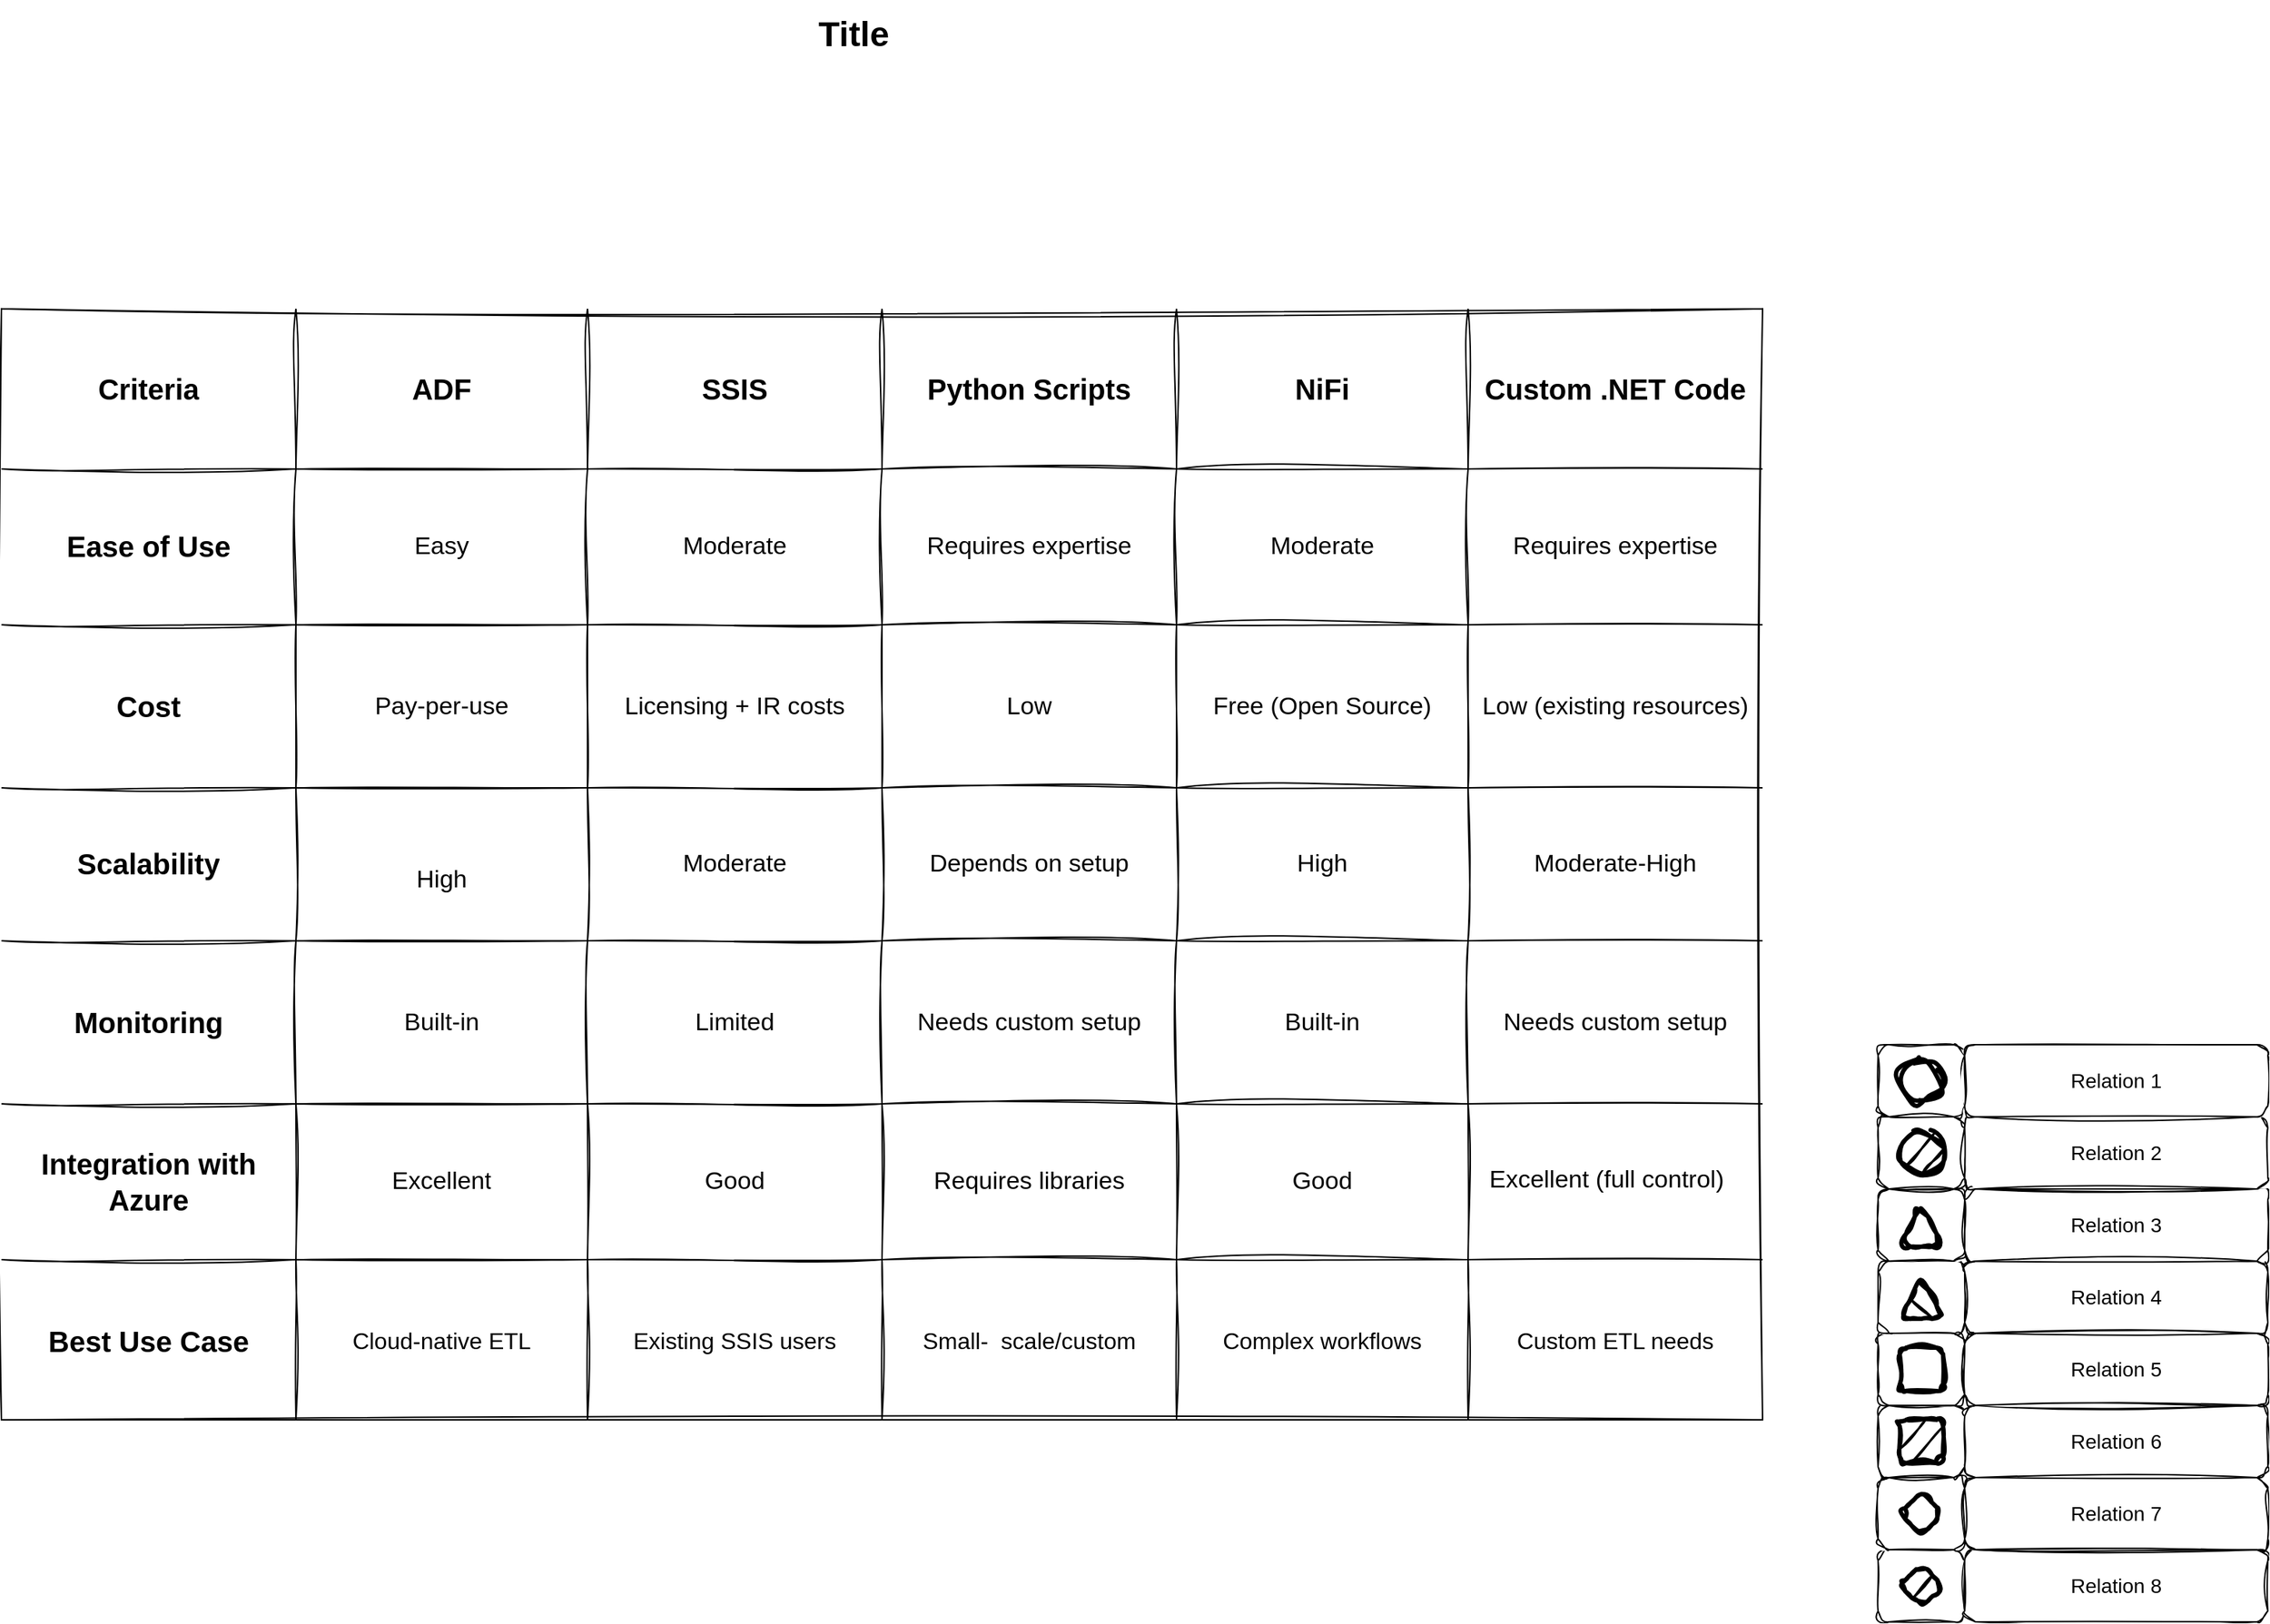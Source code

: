 <mxfile version="24.8.6">
  <diagram name="Page-1" id="bd83a815-5ea8-2e97-e5ec-87c9f400f2fa">
    <mxGraphModel dx="1615" dy="925" grid="1" gridSize="10" guides="1" tooltips="1" connect="1" arrows="1" fold="1" page="1" pageScale="1.5" pageWidth="1169" pageHeight="826" background="none" math="0" shadow="0">
      <root>
        <mxCell id="0" style=";html=1;" />
        <mxCell id="1" style=";html=1;" parent="0" />
        <mxCell id="1516e18e63f93b96-4" value="" style="whiteSpace=wrap;html=1;rounded=1;shadow=0;strokeWidth=1;fontSize=14;sketch=1;curveFitting=1;jiggle=2;" parent="1" vertex="1">
          <mxGeometry x="1400" y="1140" width="60" height="50" as="geometry" />
        </mxCell>
        <mxCell id="1516e18e63f93b96-5" value="Relation 8" style="whiteSpace=wrap;html=1;rounded=1;shadow=0;strokeWidth=1;fontSize=14;sketch=1;curveFitting=1;jiggle=2;" parent="1" vertex="1">
          <mxGeometry x="1460" y="1140" width="210" height="50" as="geometry" />
        </mxCell>
        <mxCell id="1516e18e63f93b96-12" value="" style="rhombus;whiteSpace=wrap;html=1;rounded=1;shadow=0;strokeWidth=3;fillColor=#000000;fontSize=14;sketch=1;curveFitting=1;jiggle=2;" parent="1" vertex="1">
          <mxGeometry x="1415" y="1150" width="30" height="30" as="geometry" />
        </mxCell>
        <mxCell id="1516e18e63f93b96-14" value="" style="whiteSpace=wrap;html=1;rounded=1;shadow=0;strokeWidth=1;fontSize=14;sketch=1;curveFitting=1;jiggle=2;" parent="1" vertex="1">
          <mxGeometry x="1400" y="1090" width="60" height="50" as="geometry" />
        </mxCell>
        <mxCell id="1516e18e63f93b96-15" value="Relation 7" style="whiteSpace=wrap;html=1;rounded=1;shadow=0;strokeWidth=1;fontSize=14;sketch=1;curveFitting=1;jiggle=2;" parent="1" vertex="1">
          <mxGeometry x="1460" y="1090" width="210" height="50" as="geometry" />
        </mxCell>
        <mxCell id="1516e18e63f93b96-18" value="" style="whiteSpace=wrap;html=1;rounded=1;shadow=0;strokeWidth=1;fontSize=14;sketch=1;curveFitting=1;jiggle=2;" parent="1" vertex="1">
          <mxGeometry x="1400" y="1040" width="60" height="50" as="geometry" />
        </mxCell>
        <mxCell id="1516e18e63f93b96-19" value="Relation 6" style="whiteSpace=wrap;html=1;rounded=1;shadow=0;strokeWidth=1;fontSize=14;sketch=1;curveFitting=1;jiggle=2;" parent="1" vertex="1">
          <mxGeometry x="1460" y="1040" width="210" height="50" as="geometry" />
        </mxCell>
        <mxCell id="1516e18e63f93b96-20" value="" style="whiteSpace=wrap;html=1;rounded=1;shadow=0;strokeWidth=1;fontSize=14;sketch=1;curveFitting=1;jiggle=2;" parent="1" vertex="1">
          <mxGeometry x="1400" y="990" width="60" height="50" as="geometry" />
        </mxCell>
        <mxCell id="1516e18e63f93b96-21" value="Relation 5" style="whiteSpace=wrap;html=1;rounded=1;shadow=0;strokeWidth=1;fontSize=14;sketch=1;curveFitting=1;jiggle=2;" parent="1" vertex="1">
          <mxGeometry x="1460" y="990" width="210" height="50" as="geometry" />
        </mxCell>
        <mxCell id="1516e18e63f93b96-22" value="" style="whiteSpace=wrap;html=1;rounded=1;shadow=0;strokeWidth=1;fontSize=14;sketch=1;curveFitting=1;jiggle=2;" parent="1" vertex="1">
          <mxGeometry x="1400" y="940" width="60" height="50" as="geometry" />
        </mxCell>
        <mxCell id="1516e18e63f93b96-23" value="Relation 4" style="whiteSpace=wrap;html=1;rounded=1;shadow=0;strokeWidth=1;fontSize=14;sketch=1;curveFitting=1;jiggle=2;" parent="1" vertex="1">
          <mxGeometry x="1460" y="940" width="210" height="50" as="geometry" />
        </mxCell>
        <mxCell id="1516e18e63f93b96-24" value="" style="whiteSpace=wrap;html=1;rounded=1;shadow=0;strokeWidth=1;fontSize=14;sketch=1;curveFitting=1;jiggle=2;" parent="1" vertex="1">
          <mxGeometry x="1400" y="890" width="60" height="50" as="geometry" />
        </mxCell>
        <mxCell id="1516e18e63f93b96-25" value="Relation 3" style="whiteSpace=wrap;html=1;rounded=1;shadow=0;strokeWidth=1;fontSize=14;sketch=1;curveFitting=1;jiggle=2;" parent="1" vertex="1">
          <mxGeometry x="1460" y="890" width="210" height="50" as="geometry" />
        </mxCell>
        <mxCell id="1516e18e63f93b96-26" value="" style="whiteSpace=wrap;html=1;rounded=1;shadow=0;strokeWidth=1;fontSize=14;sketch=1;curveFitting=1;jiggle=2;" parent="1" vertex="1">
          <mxGeometry x="1400" y="840" width="60" height="50" as="geometry" />
        </mxCell>
        <mxCell id="1516e18e63f93b96-27" value="Relation 2" style="whiteSpace=wrap;html=1;rounded=1;shadow=0;strokeWidth=1;fontSize=14;sketch=1;curveFitting=1;jiggle=2;" parent="1" vertex="1">
          <mxGeometry x="1460" y="840" width="210" height="50" as="geometry" />
        </mxCell>
        <mxCell id="1516e18e63f93b96-28" value="" style="whiteSpace=wrap;html=1;rounded=1;shadow=0;strokeWidth=1;fontSize=14;sketch=1;curveFitting=1;jiggle=2;" parent="1" vertex="1">
          <mxGeometry x="1400" y="790" width="60" height="50" as="geometry" />
        </mxCell>
        <mxCell id="1516e18e63f93b96-29" value="Relation 1" style="whiteSpace=wrap;html=1;rounded=1;shadow=0;strokeWidth=1;fontSize=14;sketch=1;curveFitting=1;jiggle=2;" parent="1" vertex="1">
          <mxGeometry x="1460" y="790" width="210" height="50" as="geometry" />
        </mxCell>
        <mxCell id="1516e18e63f93b96-3" value="Title" style="text;strokeColor=none;fillColor=none;html=1;fontSize=24;fontStyle=1;verticalAlign=middle;align=center;rounded=1;shadow=1;sketch=1;curveFitting=1;jiggle=2;" parent="1" vertex="1">
          <mxGeometry x="300" y="70" width="780" height="40" as="geometry" />
        </mxCell>
        <mxCell id="1516e18e63f93b96-6" value="" style="ellipse;whiteSpace=wrap;html=1;rounded=1;shadow=0;strokeWidth=3;fontSize=14;sketch=1;curveFitting=1;jiggle=2;" parent="1" vertex="1">
          <mxGeometry x="1415" y="800" width="30" height="30" as="geometry" />
        </mxCell>
        <mxCell id="1516e18e63f93b96-7" value="" style="ellipse;whiteSpace=wrap;html=1;rounded=1;shadow=0;strokeWidth=3;fontSize=14;fillColor=#000000;sketch=1;curveFitting=1;jiggle=2;" parent="1" vertex="1">
          <mxGeometry x="1415" y="850" width="30" height="30" as="geometry" />
        </mxCell>
        <mxCell id="1516e18e63f93b96-8" value="" style="triangle;whiteSpace=wrap;html=1;rounded=1;shadow=0;strokeWidth=3;fillColor=#000000;fontSize=14;direction=north;sketch=1;curveFitting=1;jiggle=2;" parent="1" vertex="1">
          <mxGeometry x="1415" y="950" width="30" height="30" as="geometry" />
        </mxCell>
        <mxCell id="1516e18e63f93b96-9" value="" style="triangle;whiteSpace=wrap;html=1;rounded=1;shadow=0;strokeWidth=3;fontSize=14;direction=north;sketch=1;curveFitting=1;jiggle=2;" parent="1" vertex="1">
          <mxGeometry x="1415" y="900" width="30" height="30" as="geometry" />
        </mxCell>
        <mxCell id="1516e18e63f93b96-10" value="" style="whiteSpace=wrap;html=1;rounded=1;shadow=0;strokeWidth=3;fontSize=14;sketch=1;curveFitting=1;jiggle=2;" parent="1" vertex="1">
          <mxGeometry x="1415" y="1000" width="30" height="30" as="geometry" />
        </mxCell>
        <mxCell id="1516e18e63f93b96-11" value="" style="whiteSpace=wrap;html=1;rounded=1;shadow=0;strokeWidth=3;fillColor=#000000;fontSize=14;sketch=1;curveFitting=1;jiggle=2;" parent="1" vertex="1">
          <mxGeometry x="1415" y="1050" width="30" height="30" as="geometry" />
        </mxCell>
        <mxCell id="1516e18e63f93b96-13" value="" style="rhombus;whiteSpace=wrap;html=1;rounded=1;shadow=0;strokeWidth=3;fontSize=14;sketch=1;curveFitting=1;jiggle=2;" parent="1" vertex="1">
          <mxGeometry x="1415" y="1100" width="30" height="30" as="geometry" />
        </mxCell>
        <mxCell id="jeh_nIhjsLaDO_0bEj_C-45" value="" style="shape=table;startSize=0;container=1;collapsible=0;childLayout=tableLayout;rounded=1;sketch=1;curveFitting=1;jiggle=2;" vertex="1" parent="1">
          <mxGeometry x="100" y="280" width="1220" height="770" as="geometry" />
        </mxCell>
        <mxCell id="jeh_nIhjsLaDO_0bEj_C-46" value="" style="shape=tableRow;horizontal=0;startSize=0;swimlaneHead=0;swimlaneBody=0;strokeColor=inherit;top=0;left=0;bottom=0;right=0;collapsible=0;dropTarget=0;fillColor=none;points=[[0,0.5],[1,0.5]];portConstraint=eastwest;fontStyle=0;fontSize=17;rounded=1;sketch=1;curveFitting=1;jiggle=2;labelBackgroundColor=default;" vertex="1" parent="jeh_nIhjsLaDO_0bEj_C-45">
          <mxGeometry width="1220" height="111" as="geometry" />
        </mxCell>
        <mxCell id="jeh_nIhjsLaDO_0bEj_C-47" value="&lt;font style=&quot;&quot;&gt;&lt;strong style=&quot;forced-color-adjust: none; color: rgb(0, 0, 0); font-family: Helvetica; font-style: normal; font-variant-ligatures: normal; font-variant-caps: normal; letter-spacing: normal; orphans: 2; text-align: left; text-indent: 0px; text-transform: none; widows: 2; word-spacing: 0px; -webkit-text-stroke-width: 0px; white-space: normal; text-decoration-thickness: initial; text-decoration-style: initial; text-decoration-color: initial;&quot;&gt;&lt;font style=&quot;font-size: 20px;&quot;&gt;Criteria&lt;/font&gt;&lt;/strong&gt;&lt;br style=&quot;font-size: 17px;&quot;&gt;&lt;/font&gt;" style="shape=partialRectangle;html=1;whiteSpace=wrap;connectable=0;strokeColor=inherit;overflow=hidden;fillColor=none;top=0;left=0;bottom=0;right=0;pointerEvents=1;fontStyle=0;fontSize=17;rounded=1;sketch=1;curveFitting=1;jiggle=2;labelBackgroundColor=default;" vertex="1" parent="jeh_nIhjsLaDO_0bEj_C-46">
          <mxGeometry width="204" height="111" as="geometry">
            <mxRectangle width="204" height="111" as="alternateBounds" />
          </mxGeometry>
        </mxCell>
        <mxCell id="jeh_nIhjsLaDO_0bEj_C-48" value="&lt;strong style=&quot;text-align: left;&quot;&gt;&lt;font style=&quot;font-size: 20px;&quot;&gt;ADF&lt;/font&gt;&lt;/strong&gt;" style="shape=partialRectangle;html=1;whiteSpace=wrap;connectable=0;strokeColor=inherit;overflow=hidden;fillColor=none;top=0;left=0;bottom=0;right=0;pointerEvents=1;fontStyle=0;fontSize=17;rounded=1;sketch=1;curveFitting=1;jiggle=2;labelBackgroundColor=default;" vertex="1" parent="jeh_nIhjsLaDO_0bEj_C-46">
          <mxGeometry x="204" width="202" height="111" as="geometry">
            <mxRectangle width="202" height="111" as="alternateBounds" />
          </mxGeometry>
        </mxCell>
        <mxCell id="jeh_nIhjsLaDO_0bEj_C-49" value="&lt;strong style=&quot;text-align: left;&quot;&gt;&lt;font style=&quot;font-size: 20px;&quot;&gt;SSIS&lt;/font&gt;&lt;/strong&gt;" style="shape=partialRectangle;html=1;whiteSpace=wrap;connectable=0;strokeColor=inherit;overflow=hidden;fillColor=none;top=0;left=0;bottom=0;right=0;pointerEvents=1;fontStyle=0;fontSize=17;rounded=1;sketch=1;curveFitting=1;jiggle=2;labelBackgroundColor=default;" vertex="1" parent="jeh_nIhjsLaDO_0bEj_C-46">
          <mxGeometry x="406" width="204" height="111" as="geometry">
            <mxRectangle width="204" height="111" as="alternateBounds" />
          </mxGeometry>
        </mxCell>
        <mxCell id="jeh_nIhjsLaDO_0bEj_C-50" value="&lt;strong style=&quot;text-align: left;&quot;&gt;&lt;font style=&quot;font-size: 20px;&quot;&gt;Python Scripts&lt;/font&gt;&lt;/strong&gt;" style="shape=partialRectangle;html=1;whiteSpace=wrap;connectable=0;strokeColor=inherit;overflow=hidden;fillColor=none;top=0;left=0;bottom=0;right=0;pointerEvents=1;fontStyle=0;fontSize=17;rounded=1;sketch=1;curveFitting=1;jiggle=2;labelBackgroundColor=default;" vertex="1" parent="jeh_nIhjsLaDO_0bEj_C-46">
          <mxGeometry x="610" width="204" height="111" as="geometry">
            <mxRectangle width="204" height="111" as="alternateBounds" />
          </mxGeometry>
        </mxCell>
        <mxCell id="jeh_nIhjsLaDO_0bEj_C-51" value="&lt;strong style=&quot;text-align: left;&quot;&gt;&lt;font style=&quot;font-size: 20px;&quot;&gt;NiFi&lt;/font&gt;&lt;/strong&gt;" style="shape=partialRectangle;html=1;whiteSpace=wrap;connectable=0;strokeColor=inherit;overflow=hidden;fillColor=none;top=0;left=0;bottom=0;right=0;pointerEvents=1;fontStyle=0;fontSize=17;rounded=1;sketch=1;curveFitting=1;jiggle=2;labelBackgroundColor=default;" vertex="1" parent="jeh_nIhjsLaDO_0bEj_C-46">
          <mxGeometry x="814" width="202" height="111" as="geometry">
            <mxRectangle width="202" height="111" as="alternateBounds" />
          </mxGeometry>
        </mxCell>
        <mxCell id="jeh_nIhjsLaDO_0bEj_C-52" value="&lt;strong style=&quot;text-align: left;&quot;&gt;&lt;font style=&quot;font-size: 20px;&quot;&gt;Custom .NET Code&lt;/font&gt;&lt;/strong&gt;" style="shape=partialRectangle;html=1;whiteSpace=wrap;connectable=0;strokeColor=inherit;overflow=hidden;fillColor=none;top=0;left=0;bottom=0;right=0;pointerEvents=1;fontStyle=0;fontSize=17;rounded=1;sketch=1;curveFitting=1;jiggle=2;labelBackgroundColor=default;" vertex="1" parent="jeh_nIhjsLaDO_0bEj_C-46">
          <mxGeometry x="1016" width="204" height="111" as="geometry">
            <mxRectangle width="204" height="111" as="alternateBounds" />
          </mxGeometry>
        </mxCell>
        <mxCell id="jeh_nIhjsLaDO_0bEj_C-53" value="" style="shape=tableRow;horizontal=0;startSize=0;swimlaneHead=0;swimlaneBody=0;strokeColor=inherit;top=0;left=0;bottom=0;right=0;collapsible=0;dropTarget=0;fillColor=none;points=[[0,0.5],[1,0.5]];portConstraint=eastwest;fontStyle=0;fontSize=17;rounded=1;sketch=1;curveFitting=1;jiggle=2;labelBackgroundColor=default;" vertex="1" parent="jeh_nIhjsLaDO_0bEj_C-45">
          <mxGeometry y="111" width="1220" height="108" as="geometry" />
        </mxCell>
        <mxCell id="jeh_nIhjsLaDO_0bEj_C-54" value="&lt;strong style=&quot;text-align: left;&quot;&gt;&lt;font style=&quot;font-size: 20px;&quot;&gt;Ease of Use&lt;/font&gt;&lt;/strong&gt;" style="shape=partialRectangle;html=1;whiteSpace=wrap;connectable=0;strokeColor=inherit;overflow=hidden;fillColor=none;top=0;left=0;bottom=0;right=0;pointerEvents=1;fontStyle=0;fontSize=17;rounded=1;sketch=1;curveFitting=1;jiggle=2;labelBackgroundColor=default;" vertex="1" parent="jeh_nIhjsLaDO_0bEj_C-53">
          <mxGeometry width="204" height="108" as="geometry">
            <mxRectangle width="204" height="108" as="alternateBounds" />
          </mxGeometry>
        </mxCell>
        <mxCell id="jeh_nIhjsLaDO_0bEj_C-55" value="&lt;span style=&quot;font-size: 17px; text-align: left;&quot;&gt;Easy&lt;/span&gt;" style="shape=partialRectangle;html=1;whiteSpace=wrap;connectable=0;strokeColor=inherit;overflow=hidden;fillColor=none;top=0;left=0;bottom=0;right=0;pointerEvents=1;fontStyle=0;fontSize=17;rounded=1;sketch=1;curveFitting=1;jiggle=2;labelBackgroundColor=default;" vertex="1" parent="jeh_nIhjsLaDO_0bEj_C-53">
          <mxGeometry x="204" width="202" height="108" as="geometry">
            <mxRectangle width="202" height="108" as="alternateBounds" />
          </mxGeometry>
        </mxCell>
        <mxCell id="jeh_nIhjsLaDO_0bEj_C-56" value="&lt;span style=&quot;font-size: 17px; text-align: left;&quot;&gt;Moderate&lt;/span&gt;" style="shape=partialRectangle;html=1;whiteSpace=wrap;connectable=0;strokeColor=inherit;overflow=hidden;fillColor=none;top=0;left=0;bottom=0;right=0;pointerEvents=1;fontStyle=0;fontSize=17;rounded=1;sketch=1;curveFitting=1;jiggle=2;labelBackgroundColor=default;" vertex="1" parent="jeh_nIhjsLaDO_0bEj_C-53">
          <mxGeometry x="406" width="204" height="108" as="geometry">
            <mxRectangle width="204" height="108" as="alternateBounds" />
          </mxGeometry>
        </mxCell>
        <mxCell id="jeh_nIhjsLaDO_0bEj_C-57" value="&lt;span style=&quot;font-size: 17px; text-align: left;&quot;&gt;Requires expertise&lt;/span&gt;" style="shape=partialRectangle;html=1;whiteSpace=wrap;connectable=0;strokeColor=inherit;overflow=hidden;fillColor=none;top=0;left=0;bottom=0;right=0;pointerEvents=1;fontStyle=0;fontSize=17;rounded=1;sketch=1;curveFitting=1;jiggle=2;labelBackgroundColor=default;" vertex="1" parent="jeh_nIhjsLaDO_0bEj_C-53">
          <mxGeometry x="610" width="204" height="108" as="geometry">
            <mxRectangle width="204" height="108" as="alternateBounds" />
          </mxGeometry>
        </mxCell>
        <mxCell id="jeh_nIhjsLaDO_0bEj_C-58" value="Moderate" style="shape=partialRectangle;html=1;whiteSpace=wrap;connectable=0;strokeColor=inherit;overflow=hidden;fillColor=none;top=0;left=0;bottom=0;right=0;pointerEvents=1;fontStyle=0;fontSize=17;rounded=1;sketch=1;curveFitting=1;jiggle=2;labelBackgroundColor=default;" vertex="1" parent="jeh_nIhjsLaDO_0bEj_C-53">
          <mxGeometry x="814" width="202" height="108" as="geometry">
            <mxRectangle width="202" height="108" as="alternateBounds" />
          </mxGeometry>
        </mxCell>
        <mxCell id="jeh_nIhjsLaDO_0bEj_C-59" value="&lt;span style=&quot;font-size: 17px; text-align: left;&quot;&gt;Requires expertise&lt;/span&gt;" style="shape=partialRectangle;html=1;whiteSpace=wrap;connectable=0;strokeColor=inherit;overflow=hidden;fillColor=none;top=0;left=0;bottom=0;right=0;pointerEvents=1;fontStyle=0;fontSize=17;rounded=1;sketch=1;curveFitting=1;jiggle=2;labelBackgroundColor=default;" vertex="1" parent="jeh_nIhjsLaDO_0bEj_C-53">
          <mxGeometry x="1016" width="204" height="108" as="geometry">
            <mxRectangle width="204" height="108" as="alternateBounds" />
          </mxGeometry>
        </mxCell>
        <mxCell id="jeh_nIhjsLaDO_0bEj_C-60" value="" style="shape=tableRow;horizontal=0;startSize=0;swimlaneHead=0;swimlaneBody=0;strokeColor=inherit;top=0;left=0;bottom=0;right=0;collapsible=0;dropTarget=0;fillColor=none;points=[[0,0.5],[1,0.5]];portConstraint=eastwest;fontStyle=0;fontSize=17;rounded=1;sketch=1;curveFitting=1;jiggle=2;labelBackgroundColor=default;" vertex="1" parent="jeh_nIhjsLaDO_0bEj_C-45">
          <mxGeometry y="219" width="1220" height="113" as="geometry" />
        </mxCell>
        <mxCell id="jeh_nIhjsLaDO_0bEj_C-61" value="&lt;strong style=&quot;font-size: 20px; text-align: left;&quot;&gt;Cost&lt;/strong&gt;" style="shape=partialRectangle;html=1;whiteSpace=wrap;connectable=0;strokeColor=inherit;overflow=hidden;fillColor=none;top=0;left=0;bottom=0;right=0;pointerEvents=1;fontStyle=0;fontSize=17;rounded=1;sketch=1;curveFitting=1;jiggle=2;labelBackgroundColor=default;" vertex="1" parent="jeh_nIhjsLaDO_0bEj_C-60">
          <mxGeometry width="204" height="113" as="geometry">
            <mxRectangle width="204" height="113" as="alternateBounds" />
          </mxGeometry>
        </mxCell>
        <mxCell id="jeh_nIhjsLaDO_0bEj_C-62" value="&lt;span style=&quot;font-size: 17px; text-align: left;&quot;&gt;Pay-per-use&lt;/span&gt;" style="shape=partialRectangle;html=1;whiteSpace=wrap;connectable=0;strokeColor=inherit;overflow=hidden;fillColor=none;top=0;left=0;bottom=0;right=0;pointerEvents=1;fontStyle=0;fontSize=17;rounded=1;sketch=1;curveFitting=1;jiggle=2;labelBackgroundColor=default;" vertex="1" parent="jeh_nIhjsLaDO_0bEj_C-60">
          <mxGeometry x="204" width="202" height="113" as="geometry">
            <mxRectangle width="202" height="113" as="alternateBounds" />
          </mxGeometry>
        </mxCell>
        <mxCell id="jeh_nIhjsLaDO_0bEj_C-63" value="&lt;span style=&quot;font-size: 17px; text-align: left;&quot;&gt;Licensing + IR costs&lt;/span&gt;" style="shape=partialRectangle;html=1;whiteSpace=wrap;connectable=0;strokeColor=inherit;overflow=hidden;fillColor=none;top=0;left=0;bottom=0;right=0;pointerEvents=1;fontStyle=0;fontSize=17;rounded=1;sketch=1;curveFitting=1;jiggle=2;labelBackgroundColor=default;" vertex="1" parent="jeh_nIhjsLaDO_0bEj_C-60">
          <mxGeometry x="406" width="204" height="113" as="geometry">
            <mxRectangle width="204" height="113" as="alternateBounds" />
          </mxGeometry>
        </mxCell>
        <mxCell id="jeh_nIhjsLaDO_0bEj_C-64" value="&lt;span style=&quot;font-size: 17px; text-align: left;&quot;&gt;Low&lt;/span&gt;" style="shape=partialRectangle;html=1;whiteSpace=wrap;connectable=0;strokeColor=inherit;overflow=hidden;fillColor=none;top=0;left=0;bottom=0;right=0;pointerEvents=1;fontStyle=0;fontSize=17;rounded=1;sketch=1;curveFitting=1;jiggle=2;labelBackgroundColor=default;" vertex="1" parent="jeh_nIhjsLaDO_0bEj_C-60">
          <mxGeometry x="610" width="204" height="113" as="geometry">
            <mxRectangle width="204" height="113" as="alternateBounds" />
          </mxGeometry>
        </mxCell>
        <mxCell id="jeh_nIhjsLaDO_0bEj_C-65" value="&lt;span style=&quot;font-size: 17px; text-align: left;&quot;&gt;Free (Open Source)&lt;/span&gt;" style="shape=partialRectangle;html=1;whiteSpace=wrap;connectable=0;strokeColor=inherit;overflow=hidden;fillColor=none;top=0;left=0;bottom=0;right=0;pointerEvents=1;fontStyle=0;fontSize=17;rounded=1;sketch=1;curveFitting=1;jiggle=2;labelBackgroundColor=default;" vertex="1" parent="jeh_nIhjsLaDO_0bEj_C-60">
          <mxGeometry x="814" width="202" height="113" as="geometry">
            <mxRectangle width="202" height="113" as="alternateBounds" />
          </mxGeometry>
        </mxCell>
        <mxCell id="jeh_nIhjsLaDO_0bEj_C-66" value="&lt;span style=&quot;font-size: 17px; text-align: left;&quot;&gt;Low (existing resources)&lt;/span&gt;" style="shape=partialRectangle;html=1;whiteSpace=wrap;connectable=0;strokeColor=inherit;overflow=hidden;fillColor=none;top=0;left=0;bottom=0;right=0;pointerEvents=1;fontStyle=0;fontSize=17;rounded=1;sketch=1;curveFitting=1;jiggle=2;labelBackgroundColor=default;" vertex="1" parent="jeh_nIhjsLaDO_0bEj_C-60">
          <mxGeometry x="1016" width="204" height="113" as="geometry">
            <mxRectangle width="204" height="113" as="alternateBounds" />
          </mxGeometry>
        </mxCell>
        <mxCell id="jeh_nIhjsLaDO_0bEj_C-67" value="" style="shape=tableRow;horizontal=0;startSize=0;swimlaneHead=0;swimlaneBody=0;strokeColor=inherit;top=0;left=0;bottom=0;right=0;collapsible=0;dropTarget=0;fillColor=none;points=[[0,0.5],[1,0.5]];portConstraint=eastwest;fontStyle=0;fontSize=17;rounded=1;sketch=1;curveFitting=1;jiggle=2;labelBackgroundColor=default;" vertex="1" parent="jeh_nIhjsLaDO_0bEj_C-45">
          <mxGeometry y="332" width="1220" height="106" as="geometry" />
        </mxCell>
        <mxCell id="jeh_nIhjsLaDO_0bEj_C-68" value="&lt;strong style=&quot;text-align: left;&quot;&gt;&lt;font style=&quot;font-size: 20px;&quot;&gt;Scalability&lt;/font&gt;&lt;/strong&gt;" style="shape=partialRectangle;html=1;whiteSpace=wrap;connectable=0;strokeColor=inherit;overflow=hidden;fillColor=none;top=0;left=0;bottom=0;right=0;pointerEvents=1;fontStyle=0;fontSize=17;rounded=1;sketch=1;curveFitting=1;jiggle=2;labelBackgroundColor=default;" vertex="1" parent="jeh_nIhjsLaDO_0bEj_C-67">
          <mxGeometry width="204" height="106" as="geometry">
            <mxRectangle width="204" height="106" as="alternateBounds" />
          </mxGeometry>
        </mxCell>
        <mxCell id="jeh_nIhjsLaDO_0bEj_C-69" value="&lt;div style=&quot;font-size: 17px;&quot;&gt;&lt;br style=&quot;font-size: 17px;&quot;&gt;&lt;/div&gt;&lt;div style=&quot;font-size: 17px;&quot;&gt;&lt;table style=&quot;text-align: left; font-size: 17px;&quot;&gt;&lt;tbody style=&quot;font-size: 17px;&quot;&gt;&lt;tr style=&quot;font-size: 17px;&quot;&gt;&lt;td style=&quot;font-size: 17px;&quot;&gt;&lt;font style=&quot;font-size: 17px;&quot;&gt;High&lt;/font&gt;&lt;/td&gt;&lt;/tr&gt;&lt;/tbody&gt;&lt;/table&gt;&lt;/div&gt;" style="shape=partialRectangle;html=1;whiteSpace=wrap;connectable=0;strokeColor=inherit;overflow=hidden;fillColor=none;top=0;left=0;bottom=0;right=0;pointerEvents=1;fontStyle=0;fontSize=17;rounded=1;sketch=1;curveFitting=1;jiggle=2;labelBackgroundColor=default;" vertex="1" parent="jeh_nIhjsLaDO_0bEj_C-67">
          <mxGeometry x="204" width="202" height="106" as="geometry">
            <mxRectangle width="202" height="106" as="alternateBounds" />
          </mxGeometry>
        </mxCell>
        <mxCell id="jeh_nIhjsLaDO_0bEj_C-70" value="&lt;span style=&quot;font-size: 17px; text-align: left;&quot;&gt;Moderate&lt;/span&gt;" style="shape=partialRectangle;html=1;whiteSpace=wrap;connectable=0;strokeColor=inherit;overflow=hidden;fillColor=none;top=0;left=0;bottom=0;right=0;pointerEvents=1;fontStyle=0;fontSize=17;rounded=1;sketch=1;curveFitting=1;jiggle=2;labelBackgroundColor=default;" vertex="1" parent="jeh_nIhjsLaDO_0bEj_C-67">
          <mxGeometry x="406" width="204" height="106" as="geometry">
            <mxRectangle width="204" height="106" as="alternateBounds" />
          </mxGeometry>
        </mxCell>
        <mxCell id="jeh_nIhjsLaDO_0bEj_C-71" value="&lt;span style=&quot;font-size: 17px; text-align: left;&quot;&gt;Depends on setup&lt;/span&gt;" style="shape=partialRectangle;html=1;whiteSpace=wrap;connectable=0;strokeColor=inherit;overflow=hidden;fillColor=none;top=0;left=0;bottom=0;right=0;pointerEvents=1;fontStyle=0;fontSize=17;rounded=1;sketch=1;curveFitting=1;jiggle=2;labelBackgroundColor=default;" vertex="1" parent="jeh_nIhjsLaDO_0bEj_C-67">
          <mxGeometry x="610" width="204" height="106" as="geometry">
            <mxRectangle width="204" height="106" as="alternateBounds" />
          </mxGeometry>
        </mxCell>
        <mxCell id="jeh_nIhjsLaDO_0bEj_C-72" value="&lt;span style=&quot;font-size: 17px; text-align: left;&quot;&gt;High&lt;/span&gt;" style="shape=partialRectangle;html=1;whiteSpace=wrap;connectable=0;strokeColor=inherit;overflow=hidden;fillColor=none;top=0;left=0;bottom=0;right=0;pointerEvents=1;fontStyle=0;fontSize=17;rounded=1;sketch=1;curveFitting=1;jiggle=2;labelBackgroundColor=default;" vertex="1" parent="jeh_nIhjsLaDO_0bEj_C-67">
          <mxGeometry x="814" width="202" height="106" as="geometry">
            <mxRectangle width="202" height="106" as="alternateBounds" />
          </mxGeometry>
        </mxCell>
        <mxCell id="jeh_nIhjsLaDO_0bEj_C-73" value="&lt;span style=&quot;font-size: 17px; text-align: left;&quot;&gt;Moderate-High&lt;/span&gt;" style="shape=partialRectangle;html=1;whiteSpace=wrap;connectable=0;strokeColor=inherit;overflow=hidden;fillColor=none;top=0;left=0;bottom=0;right=0;pointerEvents=1;fontStyle=0;fontSize=17;rounded=1;sketch=1;curveFitting=1;jiggle=2;labelBackgroundColor=default;" vertex="1" parent="jeh_nIhjsLaDO_0bEj_C-67">
          <mxGeometry x="1016" width="204" height="106" as="geometry">
            <mxRectangle width="204" height="106" as="alternateBounds" />
          </mxGeometry>
        </mxCell>
        <mxCell id="jeh_nIhjsLaDO_0bEj_C-74" value="" style="shape=tableRow;horizontal=0;startSize=0;swimlaneHead=0;swimlaneBody=0;strokeColor=inherit;top=0;left=0;bottom=0;right=0;collapsible=0;dropTarget=0;fillColor=none;points=[[0,0.5],[1,0.5]];portConstraint=eastwest;fontStyle=0;fontSize=17;rounded=1;sketch=1;curveFitting=1;jiggle=2;labelBackgroundColor=default;" vertex="1" parent="jeh_nIhjsLaDO_0bEj_C-45">
          <mxGeometry y="438" width="1220" height="113" as="geometry" />
        </mxCell>
        <mxCell id="jeh_nIhjsLaDO_0bEj_C-75" value="&lt;strong style=&quot;text-align: left;&quot;&gt;&lt;font style=&quot;font-size: 20px;&quot;&gt;Monitoring&lt;/font&gt;&lt;/strong&gt;" style="shape=partialRectangle;html=1;whiteSpace=wrap;connectable=0;strokeColor=inherit;overflow=hidden;fillColor=none;top=0;left=0;bottom=0;right=0;pointerEvents=1;fontStyle=0;fontSize=17;rounded=1;sketch=1;curveFitting=1;jiggle=2;labelBackgroundColor=default;" vertex="1" parent="jeh_nIhjsLaDO_0bEj_C-74">
          <mxGeometry width="204" height="113" as="geometry">
            <mxRectangle width="204" height="113" as="alternateBounds" />
          </mxGeometry>
        </mxCell>
        <mxCell id="jeh_nIhjsLaDO_0bEj_C-76" value="&lt;span style=&quot;font-size: 17px; text-align: left;&quot;&gt;Built-in&lt;/span&gt;" style="shape=partialRectangle;html=1;whiteSpace=wrap;connectable=0;strokeColor=inherit;overflow=hidden;fillColor=none;top=0;left=0;bottom=0;right=0;pointerEvents=1;fontStyle=0;fontSize=17;rounded=1;sketch=1;curveFitting=1;jiggle=2;labelBackgroundColor=default;" vertex="1" parent="jeh_nIhjsLaDO_0bEj_C-74">
          <mxGeometry x="204" width="202" height="113" as="geometry">
            <mxRectangle width="202" height="113" as="alternateBounds" />
          </mxGeometry>
        </mxCell>
        <mxCell id="jeh_nIhjsLaDO_0bEj_C-77" value="&lt;span style=&quot;font-size: 17px; text-align: left;&quot;&gt;Limited&lt;/span&gt;" style="shape=partialRectangle;html=1;whiteSpace=wrap;connectable=0;strokeColor=inherit;overflow=hidden;fillColor=none;top=0;left=0;bottom=0;right=0;pointerEvents=1;fontStyle=0;fontSize=17;rounded=1;sketch=1;curveFitting=1;jiggle=2;labelBackgroundColor=default;" vertex="1" parent="jeh_nIhjsLaDO_0bEj_C-74">
          <mxGeometry x="406" width="204" height="113" as="geometry">
            <mxRectangle width="204" height="113" as="alternateBounds" />
          </mxGeometry>
        </mxCell>
        <mxCell id="jeh_nIhjsLaDO_0bEj_C-78" value="&lt;span style=&quot;font-size: 17px; text-align: left;&quot;&gt;Needs custom setup&lt;/span&gt;" style="shape=partialRectangle;html=1;whiteSpace=wrap;connectable=0;strokeColor=inherit;overflow=hidden;fillColor=none;top=0;left=0;bottom=0;right=0;pointerEvents=1;fontStyle=0;fontSize=17;rounded=1;sketch=1;curveFitting=1;jiggle=2;labelBackgroundColor=default;" vertex="1" parent="jeh_nIhjsLaDO_0bEj_C-74">
          <mxGeometry x="610" width="204" height="113" as="geometry">
            <mxRectangle width="204" height="113" as="alternateBounds" />
          </mxGeometry>
        </mxCell>
        <mxCell id="jeh_nIhjsLaDO_0bEj_C-79" value="&lt;span style=&quot;font-size: 17px; text-align: left;&quot;&gt;Built-in&lt;/span&gt;" style="shape=partialRectangle;html=1;whiteSpace=wrap;connectable=0;strokeColor=inherit;overflow=hidden;fillColor=none;top=0;left=0;bottom=0;right=0;pointerEvents=1;fontStyle=0;fontSize=17;rounded=1;sketch=1;curveFitting=1;jiggle=2;labelBackgroundColor=default;" vertex="1" parent="jeh_nIhjsLaDO_0bEj_C-74">
          <mxGeometry x="814" width="202" height="113" as="geometry">
            <mxRectangle width="202" height="113" as="alternateBounds" />
          </mxGeometry>
        </mxCell>
        <mxCell id="jeh_nIhjsLaDO_0bEj_C-80" value="&lt;span style=&quot;font-size: 17px; text-align: left;&quot;&gt;Needs custom setup&lt;/span&gt;" style="shape=partialRectangle;html=1;whiteSpace=wrap;connectable=0;strokeColor=inherit;overflow=hidden;fillColor=none;top=0;left=0;bottom=0;right=0;pointerEvents=1;fontStyle=0;fontSize=17;rounded=1;sketch=1;curveFitting=1;jiggle=2;labelBackgroundColor=default;" vertex="1" parent="jeh_nIhjsLaDO_0bEj_C-74">
          <mxGeometry x="1016" width="204" height="113" as="geometry">
            <mxRectangle width="204" height="113" as="alternateBounds" />
          </mxGeometry>
        </mxCell>
        <mxCell id="jeh_nIhjsLaDO_0bEj_C-81" value="" style="shape=tableRow;horizontal=0;startSize=0;swimlaneHead=0;swimlaneBody=0;strokeColor=inherit;top=0;left=0;bottom=0;right=0;collapsible=0;dropTarget=0;fillColor=none;points=[[0,0.5],[1,0.5]];portConstraint=eastwest;fontStyle=0;fontSize=17;rounded=1;sketch=1;curveFitting=1;jiggle=2;labelBackgroundColor=default;" vertex="1" parent="jeh_nIhjsLaDO_0bEj_C-45">
          <mxGeometry y="551" width="1220" height="108" as="geometry" />
        </mxCell>
        <mxCell id="jeh_nIhjsLaDO_0bEj_C-82" value="&lt;strong style=&quot;text-align: left;&quot;&gt;&lt;font style=&quot;font-size: 20px;&quot;&gt;Integration with Azure&lt;/font&gt;&lt;/strong&gt;" style="shape=partialRectangle;html=1;whiteSpace=wrap;connectable=0;strokeColor=inherit;overflow=hidden;fillColor=none;top=0;left=0;bottom=0;right=0;pointerEvents=1;fontStyle=0;fontSize=17;rounded=1;sketch=1;curveFitting=1;jiggle=2;labelBackgroundColor=default;" vertex="1" parent="jeh_nIhjsLaDO_0bEj_C-81">
          <mxGeometry width="204" height="108" as="geometry">
            <mxRectangle width="204" height="108" as="alternateBounds" />
          </mxGeometry>
        </mxCell>
        <mxCell id="jeh_nIhjsLaDO_0bEj_C-83" value="&lt;span style=&quot;font-size: 17px; text-align: left;&quot;&gt;Excellent&lt;/span&gt;" style="shape=partialRectangle;html=1;whiteSpace=wrap;connectable=0;strokeColor=inherit;overflow=hidden;fillColor=none;top=0;left=0;bottom=0;right=0;pointerEvents=1;fontStyle=0;fontSize=17;rounded=1;sketch=1;curveFitting=1;jiggle=2;labelBackgroundColor=default;" vertex="1" parent="jeh_nIhjsLaDO_0bEj_C-81">
          <mxGeometry x="204" width="202" height="108" as="geometry">
            <mxRectangle width="202" height="108" as="alternateBounds" />
          </mxGeometry>
        </mxCell>
        <mxCell id="jeh_nIhjsLaDO_0bEj_C-84" value="&lt;span style=&quot;font-size: 17px; text-align: left;&quot;&gt;Good&lt;/span&gt;" style="shape=partialRectangle;html=1;whiteSpace=wrap;connectable=0;strokeColor=inherit;overflow=hidden;fillColor=none;top=0;left=0;bottom=0;right=0;pointerEvents=1;fontStyle=0;fontSize=17;rounded=1;sketch=1;curveFitting=1;jiggle=2;labelBackgroundColor=default;" vertex="1" parent="jeh_nIhjsLaDO_0bEj_C-81">
          <mxGeometry x="406" width="204" height="108" as="geometry">
            <mxRectangle width="204" height="108" as="alternateBounds" />
          </mxGeometry>
        </mxCell>
        <mxCell id="jeh_nIhjsLaDO_0bEj_C-85" value="&lt;span style=&quot;font-size: 17px; text-align: left;&quot;&gt;Requires libraries&lt;/span&gt;" style="shape=partialRectangle;html=1;whiteSpace=wrap;connectable=0;strokeColor=inherit;overflow=hidden;fillColor=none;top=0;left=0;bottom=0;right=0;pointerEvents=1;fontStyle=0;fontSize=17;rounded=1;sketch=1;curveFitting=1;jiggle=2;labelBackgroundColor=default;" vertex="1" parent="jeh_nIhjsLaDO_0bEj_C-81">
          <mxGeometry x="610" width="204" height="108" as="geometry">
            <mxRectangle width="204" height="108" as="alternateBounds" />
          </mxGeometry>
        </mxCell>
        <mxCell id="jeh_nIhjsLaDO_0bEj_C-86" value="&lt;span style=&quot;font-size: 17px; text-align: left;&quot;&gt;Good&lt;/span&gt;" style="shape=partialRectangle;html=1;whiteSpace=wrap;connectable=0;strokeColor=inherit;overflow=hidden;fillColor=none;top=0;left=0;bottom=0;right=0;pointerEvents=1;fontStyle=0;fontSize=17;rounded=1;sketch=1;curveFitting=1;jiggle=2;labelBackgroundColor=default;" vertex="1" parent="jeh_nIhjsLaDO_0bEj_C-81">
          <mxGeometry x="814" width="202" height="108" as="geometry">
            <mxRectangle width="202" height="108" as="alternateBounds" />
          </mxGeometry>
        </mxCell>
        <mxCell id="jeh_nIhjsLaDO_0bEj_C-87" value="&lt;table style=&quot;text-align: left; font-size: 17px;&quot;&gt;&lt;tbody style=&quot;font-size: 17px;&quot;&gt;&lt;tr style=&quot;font-size: 17px;&quot;&gt;&lt;/tr&gt;&lt;tr style=&quot;font-size: 17px;&quot;&gt;&lt;td style=&quot;font-size: 17px;&quot;&gt;&lt;font style=&quot;font-size: 17px;&quot;&gt;&lt;br style=&quot;font-size: 17px;&quot; class=&quot;Apple-interchange-newline&quot;&gt;Excellent (full control)&lt;/font&gt;&lt;/td&gt;&lt;/tr&gt;&lt;tr style=&quot;font-size: 17px;&quot;&gt;&lt;td style=&quot;font-size: 17px;&quot;&gt;&lt;br style=&quot;font-size: 17px;&quot;&gt;&lt;/td&gt;&lt;td style=&quot;font-size: 17px;&quot;&gt;&lt;/td&gt;&lt;td style=&quot;font-size: 17px;&quot;&gt;&lt;br style=&quot;font-size: 17px;&quot;&gt;&lt;/td&gt;&lt;td style=&quot;font-size: 17px;&quot;&gt;&lt;/td&gt;&lt;/tr&gt;&lt;/tbody&gt;&lt;/table&gt;" style="shape=partialRectangle;html=1;whiteSpace=wrap;connectable=0;strokeColor=inherit;overflow=hidden;fillColor=none;top=0;left=0;bottom=0;right=0;pointerEvents=1;fontStyle=0;fontSize=17;rounded=1;sketch=1;curveFitting=1;jiggle=2;labelBackgroundColor=default;" vertex="1" parent="jeh_nIhjsLaDO_0bEj_C-81">
          <mxGeometry x="1016" width="204" height="108" as="geometry">
            <mxRectangle width="204" height="108" as="alternateBounds" />
          </mxGeometry>
        </mxCell>
        <mxCell id="jeh_nIhjsLaDO_0bEj_C-88" value="" style="shape=tableRow;horizontal=0;startSize=0;swimlaneHead=0;swimlaneBody=0;strokeColor=inherit;top=0;left=0;bottom=0;right=0;collapsible=0;dropTarget=0;fillColor=none;points=[[0,0.5],[1,0.5]];portConstraint=eastwest;rounded=1;sketch=1;curveFitting=1;jiggle=2;labelBackgroundColor=default;" vertex="1" parent="jeh_nIhjsLaDO_0bEj_C-45">
          <mxGeometry y="659" width="1220" height="111" as="geometry" />
        </mxCell>
        <mxCell id="jeh_nIhjsLaDO_0bEj_C-89" value="&lt;font size=&quot;1&quot; style=&quot;&quot;&gt;&lt;b style=&quot;font-size: 20px;&quot;&gt;Best Use Case&lt;/b&gt;&lt;/font&gt;" style="shape=partialRectangle;html=1;whiteSpace=wrap;connectable=0;strokeColor=inherit;overflow=hidden;fillColor=none;top=0;left=0;bottom=0;right=0;pointerEvents=1;rounded=1;sketch=1;curveFitting=1;jiggle=2;labelBackgroundColor=default;" vertex="1" parent="jeh_nIhjsLaDO_0bEj_C-88">
          <mxGeometry width="204" height="111" as="geometry">
            <mxRectangle width="204" height="111" as="alternateBounds" />
          </mxGeometry>
        </mxCell>
        <mxCell id="jeh_nIhjsLaDO_0bEj_C-90" value="&lt;span style=&quot;font-size: medium; text-align: left;&quot;&gt;Cloud-native ETL&lt;/span&gt;" style="shape=partialRectangle;html=1;whiteSpace=wrap;connectable=0;strokeColor=inherit;overflow=hidden;fillColor=none;top=0;left=0;bottom=0;right=0;pointerEvents=1;rounded=1;sketch=1;curveFitting=1;jiggle=2;labelBackgroundColor=default;" vertex="1" parent="jeh_nIhjsLaDO_0bEj_C-88">
          <mxGeometry x="204" width="202" height="111" as="geometry">
            <mxRectangle width="202" height="111" as="alternateBounds" />
          </mxGeometry>
        </mxCell>
        <mxCell id="jeh_nIhjsLaDO_0bEj_C-91" value="&lt;span style=&quot;font-size: medium; text-align: left;&quot;&gt;Existing SSIS users&lt;/span&gt;" style="shape=partialRectangle;html=1;whiteSpace=wrap;connectable=0;strokeColor=inherit;overflow=hidden;fillColor=none;top=0;left=0;bottom=0;right=0;pointerEvents=1;rounded=1;sketch=1;curveFitting=1;jiggle=2;labelBackgroundColor=default;" vertex="1" parent="jeh_nIhjsLaDO_0bEj_C-88">
          <mxGeometry x="406" width="204" height="111" as="geometry">
            <mxRectangle width="204" height="111" as="alternateBounds" />
          </mxGeometry>
        </mxCell>
        <mxCell id="jeh_nIhjsLaDO_0bEj_C-92" value="&lt;br&gt;&lt;table style=&quot;forced-color-adjust: none; color: rgb(0, 0, 0); font-family: Helvetica; font-size: 12px; font-style: normal; font-variant-ligatures: normal; font-variant-caps: normal; font-weight: 400; letter-spacing: normal; orphans: 2; text-transform: none; widows: 2; word-spacing: 0px; -webkit-text-stroke-width: 0px; white-space: normal; text-decoration-thickness: initial; text-decoration-style: initial; text-decoration-color: initial; text-align: left;&quot;&gt;&lt;tbody style=&quot;forced-color-adjust: none;&quot;&gt;&lt;tr style=&quot;forced-color-adjust: none;&quot;&gt;&lt;td style=&quot;forced-color-adjust: none;&quot;&gt;&lt;span style=&quot;font-size: medium;&quot;&gt;Small-&amp;nbsp; scale/custom&lt;/span&gt;&lt;/td&gt;&lt;/tr&gt;&lt;/tbody&gt;&lt;/table&gt;&lt;div&gt;&lt;br&gt;&lt;/div&gt;" style="shape=partialRectangle;html=1;whiteSpace=wrap;connectable=0;strokeColor=inherit;overflow=hidden;fillColor=none;top=0;left=0;bottom=0;right=0;pointerEvents=1;rounded=1;sketch=1;curveFitting=1;jiggle=2;labelBackgroundColor=default;" vertex="1" parent="jeh_nIhjsLaDO_0bEj_C-88">
          <mxGeometry x="610" width="204" height="111" as="geometry">
            <mxRectangle width="204" height="111" as="alternateBounds" />
          </mxGeometry>
        </mxCell>
        <mxCell id="jeh_nIhjsLaDO_0bEj_C-93" value="&lt;span style=&quot;font-size: medium; text-align: left;&quot;&gt;Complex workflows&lt;/span&gt;" style="shape=partialRectangle;html=1;whiteSpace=wrap;connectable=0;strokeColor=inherit;overflow=hidden;fillColor=none;top=0;left=0;bottom=0;right=0;pointerEvents=1;rounded=1;sketch=1;curveFitting=1;jiggle=2;labelBackgroundColor=default;" vertex="1" parent="jeh_nIhjsLaDO_0bEj_C-88">
          <mxGeometry x="814" width="202" height="111" as="geometry">
            <mxRectangle width="202" height="111" as="alternateBounds" />
          </mxGeometry>
        </mxCell>
        <mxCell id="jeh_nIhjsLaDO_0bEj_C-94" value="&lt;span style=&quot;font-size: medium; text-align: left;&quot;&gt;Custom ETL needs&lt;/span&gt;" style="shape=partialRectangle;html=1;whiteSpace=wrap;connectable=0;strokeColor=inherit;overflow=hidden;fillColor=none;top=0;left=0;bottom=0;right=0;pointerEvents=1;rounded=1;sketch=1;curveFitting=1;jiggle=2;labelBackgroundColor=default;" vertex="1" parent="jeh_nIhjsLaDO_0bEj_C-88">
          <mxGeometry x="1016" width="204" height="111" as="geometry">
            <mxRectangle width="204" height="111" as="alternateBounds" />
          </mxGeometry>
        </mxCell>
      </root>
    </mxGraphModel>
  </diagram>
</mxfile>
